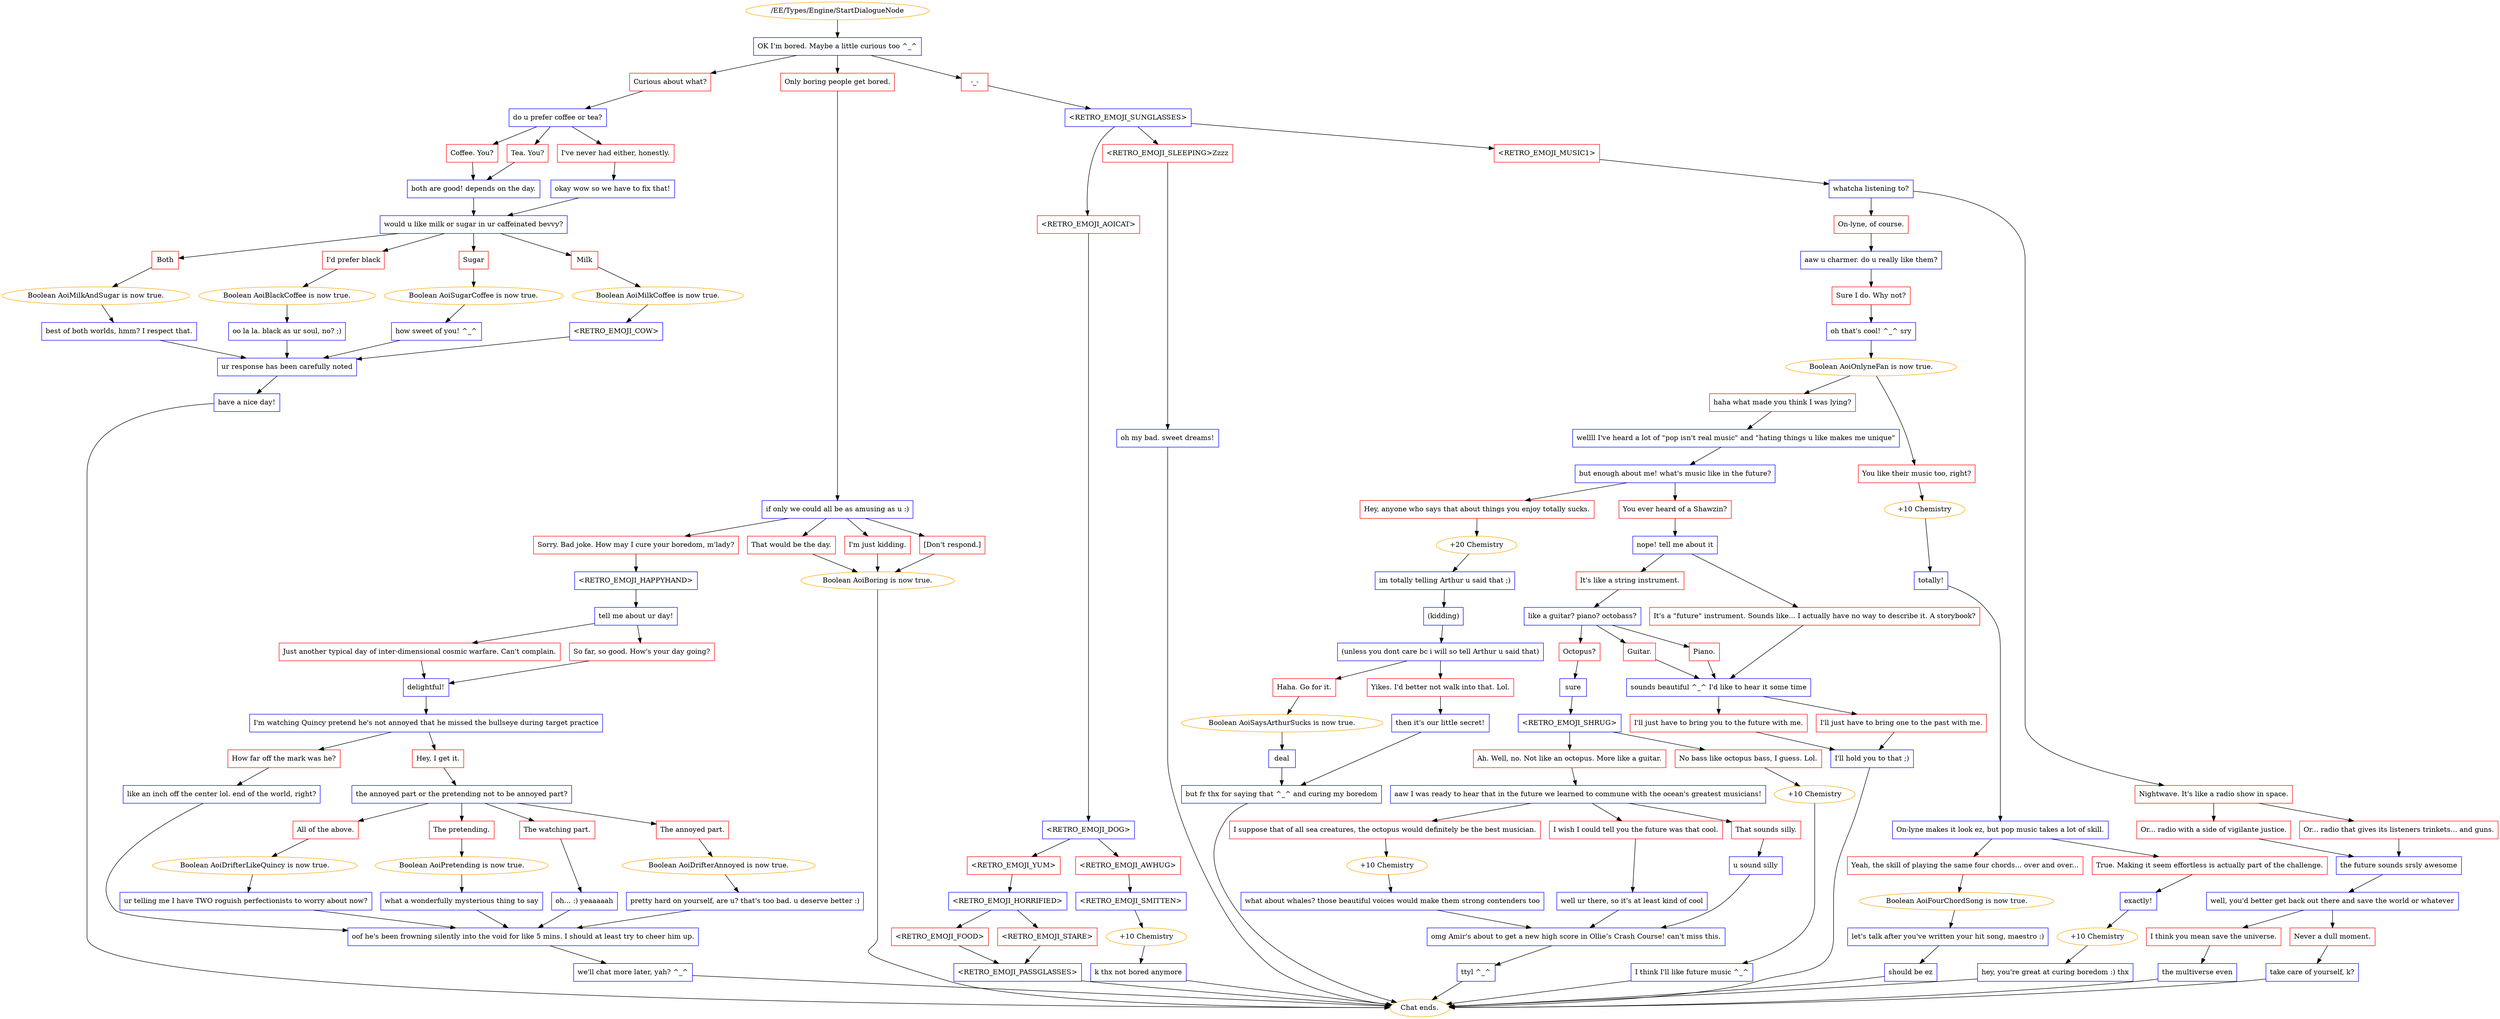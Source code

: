 digraph {
	4 [label="/EE/Types/Engine/StartDialogueNode",color=orange];
		4 -> 5;
	5 [label="OK I’m bored. Maybe a little curious too ^_^",shape=box,color=blue];
		5 -> 6;
		5 -> 7;
		5 -> 8;
	6 [label="Curious about what?",shape=box,color=red];
		6 -> 9;
	7 [label="Only boring people get bored.",shape=box,color=red];
		7 -> 10;
	8 [label="-_-",shape=box,color=red];
		8 -> 11;
	9 [label="do u prefer coffee or tea?",shape=box,color=blue];
		9 -> 12;
		9 -> 13;
		9 -> 14;
	10 [label="if only we could all be as amusing as u :)",shape=box,color=blue];
		10 -> 20;
		10 -> 17;
		10 -> 18;
		10 -> 19;
	11 [label="<RETRO_EMOJI_SUNGLASSES>",shape=box,color=blue];
		11 -> 25;
		11 -> 26;
		11 -> 27;
	12 [label="Coffee. You?",shape=box,color=red];
		12 -> 15;
	13 [label="Tea. You?",shape=box,color=red];
		13 -> 15;
	14 [label="I've never had either, honestly.",shape=box,color=red];
		14 -> 16;
	20 [label="Sorry. Bad joke. How may I cure your boredom, m'lady?",shape=box,color=red];
		20 -> 23;
	17 [label="That would be the day.",shape=box,color=red];
		17 -> 21;
	18 [label="I'm just kidding.",shape=box,color=red];
		18 -> 21;
	19 [label="[Don't respond.]",shape=box,color=red];
		19 -> 21;
	25 [label="<RETRO_EMOJI_AOICAT>",shape=box,color=red];
		25 -> 28;
	26 [label="<RETRO_EMOJI_SLEEPING>Zzzz",shape=box,color=red];
		26 -> 29;
	27 [label="<RETRO_EMOJI_MUSIC1>",shape=box,color=red];
		27 -> 30;
	15 [label="both are good! depends on the day.",shape=box,color=blue];
		15 -> 36;
	16 [label="okay wow so we have to fix that!",shape=box,color=blue];
		16 -> 36;
	23 [label="<RETRO_EMOJI_HAPPYHAND>",shape=box,color=blue];
		23 -> 24;
	21 [label="Boolean AoiBoring is now true.",color=orange];
		21 -> "Chat ends.";
	28 [label="<RETRO_EMOJI_DOG>",shape=box,color=blue];
		28 -> 32;
		28 -> 33;
	29 [label="oh my bad. sweet dreams!",shape=box,color=blue];
		29 -> "Chat ends.";
	30 [label="whatcha listening to?",shape=box,color=blue];
		30 -> 34;
		30 -> 35;
	36 [label="would u like milk or sugar in ur caffeinated bevvy?",shape=box,color=blue];
		36 -> 42;
		36 -> 43;
		36 -> 44;
		36 -> 45;
	24 [label="tell me about ur day!",shape=box,color=blue];
		24 -> 57;
		24 -> 58;
	"Chat ends." [color=orange];
	32 [label="<RETRO_EMOJI_YUM>",shape=box,color=red];
		32 -> 37;
	33 [label="<RETRO_EMOJI_AWHUG>",shape=box,color=red];
		33 -> 38;
	"Chat ends." [color=orange];
	34 [label="On-lyne, of course.",shape=box,color=red];
		34 -> 39;
	35 [label="Nightwave. It's like a radio show in space.",shape=box,color=red];
		35 -> 40;
		35 -> 41;
	42 [label="Both",shape=box,color=red];
		42 -> 46;
	43 [label="I'd prefer black",shape=box,color=red];
		43 -> 47;
	44 [label="Sugar",shape=box,color=red];
		44 -> 48;
	45 [label="Milk",shape=box,color=red];
		45 -> 49;
	57 [label="Just another typical day of inter-dimensional cosmic warfare. Can't complain.",shape=box,color=red];
		57 -> 59;
	58 [label="So far, so good. How's your day going?",shape=box,color=red];
		58 -> 59;
	37 [label="<RETRO_EMOJI_HORRIFIED>",shape=box,color=blue];
		37 -> 61;
		37 -> 62;
	38 [label="<RETRO_EMOJI_SMITTEN>",shape=box,color=blue];
		38 -> 65;
	39 [label="aaw u charmer. do u really like them?",shape=box,color=blue];
		39 -> 69;
	40 [label="Or... radio with a side of vigilante justice.",shape=box,color=red];
		40 -> 892;
	41 [label="Or... radio that gives its listeners trinkets... and guns.",shape=box,color=red];
		41 -> 892;
	46 [label="Boolean AoiMilkAndSugar is now true.",color=orange];
		46 -> 50;
	47 [label="Boolean AoiBlackCoffee is now true.",color=orange];
		47 -> 51;
	48 [label="Boolean AoiSugarCoffee is now true.",color=orange];
		48 -> 52;
	49 [label="Boolean AoiMilkCoffee is now true.",color=orange];
		49 -> 53;
	59 [label="delightful!",shape=box,color=blue];
		59 -> 60;
	61 [label="<RETRO_EMOJI_FOOD>",shape=box,color=red];
		61 -> 63;
	62 [label="<RETRO_EMOJI_STARE>",shape=box,color=red];
		62 -> 63;
	65 [label="+10 Chemistry",color=orange];
		65 -> 66;
	69 [label="Sure I do. Why not?",shape=box,color=red];
		69 -> 68;
	892 [label="the future sounds srsly awesome",shape=box,color=blue];
		892 -> 893;
	50 [label="best of both worlds, hmm? I respect that.",shape=box,color=blue];
		50 -> 54;
	51 [label="oo la la. black as ur soul, no? ;)",shape=box,color=blue];
		51 -> 54;
	52 [label="how sweet of you! ^_^",shape=box,color=blue];
		52 -> 54;
	53 [label="<RETRO_EMOJI_COW>",shape=box,color=blue];
		53 -> 54;
	60 [label="I'm watching Quincy pretend he's not annoyed that he missed the bullseye during target practice",shape=box,color=blue];
		60 -> 73;
		60 -> 74;
	63 [label="<RETRO_EMOJI_PASSGLASSES>",shape=box,color=blue];
		63 -> "Chat ends.";
	66 [label="k thx not bored anymore",shape=box,color=blue];
		66 -> "Chat ends.";
	68 [label="oh that's cool! ^_^ sry",shape=box,color=blue];
		68 -> 70;
	893 [label="well, you'd better get back out there and save the world or whatever",shape=box,color=blue];
		893 -> 894;
		893 -> 895;
	54 [label="ur response has been carefully noted",shape=box,color=blue];
		54 -> 55;
	73 [label="How far off the mark was he?",shape=box,color=red];
		73 -> 75;
	74 [label="Hey, I get it.",shape=box,color=red];
		74 -> 76;
	"Chat ends." [color=orange];
	"Chat ends." [color=orange];
	70 [label="Boolean AoiOnlyneFan is now true.",color=orange];
		70 -> 71;
		70 -> 72;
	894 [label="I think you mean save the universe.",shape=box,color=red];
		894 -> 896;
	895 [label="Never a dull moment.",shape=box,color=red];
		895 -> 897;
	55 [label="have a nice day!",shape=box,color=blue];
		55 -> "Chat ends.";
	75 [label="like an inch off the center lol. end of the world, right?",shape=box,color=blue];
		75 -> 88;
	76 [label="the annoyed part or the pretending not to be annoyed part?",shape=box,color=blue];
		76 -> 77;
		76 -> 78;
		76 -> 79;
		76 -> 80;
	71 [label="haha what made you think I was lying?",shape=box,color=red];
		71 -> 91;
	72 [label="You like their music too, right?",shape=box,color=red];
		72 -> 901;
	896 [label="the multiverse even",shape=box,color=blue];
		896 -> "Chat ends.";
	897 [label="take care of yourself, k?",shape=box,color=blue];
		897 -> "Chat ends.";
	"Chat ends." [color=orange];
	88 [label="oof he's been frowning silently into the void for like 5 mins. I should at least try to cheer him up.",shape=box,color=blue];
		88 -> 89;
	77 [label="All of the above.",shape=box,color=red];
		77 -> 81;
	78 [label="The pretending.",shape=box,color=red];
		78 -> 82;
	79 [label="The watching part.",shape=box,color=red];
		79 -> 86;
	80 [label="The annoyed part.",shape=box,color=red];
		80 -> 83;
	91 [label="wellll I've heard a lot of \"pop isn't real music\" and \"hating things u like makes me unique\"",shape=box,color=blue];
		91 -> 92;
	901 [label="+10 Chemistry",color=orange];
		901 -> 900;
	"Chat ends." [color=orange];
	"Chat ends." [color=orange];
	89 [label="we'll chat more later, yah? ^_^",shape=box,color=blue];
		89 -> "Chat ends.";
	81 [label="Boolean AoiDrifterLikeQuincy is now true.",color=orange];
		81 -> 84;
	82 [label="Boolean AoiPretending is now true.",color=orange];
		82 -> 85;
	86 [label="oh... :) yeaaaaah",shape=box,color=blue];
		86 -> 88;
	83 [label="Boolean AoiDrifterAnnoyed is now true.",color=orange];
		83 -> 87;
	92 [label="but enough about me! what's music like in the future?",shape=box,color=blue];
		92 -> 94;
		92 -> 95;
	900 [label="totally!",shape=box,color=blue];
		900 -> 902;
	"Chat ends." [color=orange];
	84 [label="ur telling me I have TWO roguish perfectionists to worry about now?",shape=box,color=blue];
		84 -> 88;
	85 [label="what a wonderfully mysterious thing to say",shape=box,color=blue];
		85 -> 88;
	87 [label="pretty hard on yourself, are u? that's too bad. u deserve better :)",shape=box,color=blue];
		87 -> 88;
	94 [label="Hey, anyone who says that about things you enjoy totally sucks.",shape=box,color=red];
		94 -> 97;
	95 [label="You ever heard of a Shawzin?",shape=box,color=red];
		95 -> 96;
	902 [label="On-lyne makes it look ez, but pop music takes a lot of skill.",shape=box,color=blue];
		902 -> 903;
		902 -> 904;
	97 [label="+20 Chemistry",color=orange];
		97 -> 93;
	96 [label="nope! tell me about it",shape=box,color=blue];
		96 -> 98;
		96 -> 99;
	903 [label="Yeah, the skill of playing the same four chords... over and over...",shape=box,color=red];
		903 -> 906;
	904 [label="True. Making it seem effortless is actually part of the challenge.",shape=box,color=red];
		904 -> 905;
	93 [label="im totally telling Arthur u said that ;)",shape=box,color=blue];
		93 -> 100;
	98 [label="It's like a string instrument.",shape=box,color=red];
		98 -> 109;
	99 [label="It's a \"future\" instrument. Sounds like... I actually have no way to describe it. A storybook?",shape=box,color=red];
		99 -> 113;
	906 [label="Boolean AoiFourChordSong is now true.",color=orange];
		906 -> 907;
	905 [label="exactly!",shape=box,color=blue];
		905 -> 910;
	100 [label="(kidding)",shape=box,color=blue];
		100 -> 101;
	109 [label="like a guitar? piano? octobass?",shape=box,color=blue];
		109 -> 110;
		109 -> 111;
		109 -> 112;
	113 [label="sounds beautiful ^_^ I'd like to hear it some time",shape=box,color=blue];
		113 -> 116;
		113 -> 117;
	907 [label="let's talk after you've written your hit song, maestro :)",shape=box,color=blue];
		907 -> 908;
	910 [label="+10 Chemistry",color=orange];
		910 -> 911;
	101 [label="(unless you dont care bc i will so tell Arthur u said that)",shape=box,color=blue];
		101 -> 102;
		101 -> 103;
	110 [label="Octopus?",shape=box,color=red];
		110 -> 114;
	111 [label="Guitar.",shape=box,color=red];
		111 -> 113;
	112 [label="Piano.",shape=box,color=red];
		112 -> 113;
	116 [label="I'll just have to bring you to the future with me.",shape=box,color=red];
		116 -> 118;
	117 [label="I'll just have to bring one to the past with me.",shape=box,color=red];
		117 -> 118;
	908 [label="should be ez",shape=box,color=blue];
		908 -> "Chat ends.";
	911 [label="hey, you're great at curing boredom :) thx",shape=box,color=blue];
		911 -> "Chat ends.";
	102 [label="Haha. Go for it.",shape=box,color=red];
		102 -> 104;
	103 [label="Yikes. I'd better not walk into that. Lol.",shape=box,color=red];
		103 -> 106;
	114 [label="sure",shape=box,color=blue];
		114 -> 115;
	118 [label="I'll hold you to that ;)",shape=box,color=blue];
		118 -> "Chat ends.";
	"Chat ends." [color=orange];
	"Chat ends." [color=orange];
	104 [label="Boolean AoiSaysArthurSucks is now true.",color=orange];
		104 -> 105;
	106 [label="then it's our little secret!",shape=box,color=blue];
		106 -> 107;
	115 [label="<RETRO_EMOJI_SHRUG>",shape=box,color=blue];
		115 -> 120;
		115 -> 121;
	"Chat ends." [color=orange];
	105 [label="deal",shape=box,color=blue];
		105 -> 107;
	107 [label="but fr thx for saying that ^_^ and curing my boredom",shape=box,color=blue];
		107 -> "Chat ends.";
	120 [label="Ah. Well, no. Not like an octopus. More like a guitar.",shape=box,color=red];
		120 -> 122;
	121 [label="No bass like octopus bass, I guess. Lol.",shape=box,color=red];
		121 -> 124;
	"Chat ends." [color=orange];
	122 [label="aaw I was ready to hear that in the future we learned to commune with the ocean's greatest musicians!",shape=box,color=blue];
		122 -> 126;
		122 -> 128;
		122 -> 127;
	124 [label="+10 Chemistry",color=orange];
		124 -> 123;
	126 [label="I suppose that of all sea creatures, the octopus would definitely be the best musician.",shape=box,color=red];
		126 -> 132;
	128 [label="I wish I could tell you the future was that cool.",shape=box,color=red];
		128 -> 130;
	127 [label="That sounds silly.",shape=box,color=red];
		127 -> 131;
	123 [label="I think I'll like future music ^_^",shape=box,color=blue];
		123 -> "Chat ends.";
	132 [label="+10 Chemistry",color=orange];
		132 -> 129;
	130 [label="well ur there, so it's at least kind of cool",shape=box,color=blue];
		130 -> 133;
	131 [label="u sound silly",shape=box,color=blue];
		131 -> 133;
	"Chat ends." [color=orange];
	129 [label="what about whales? those beautiful voices would make them strong contenders too",shape=box,color=blue];
		129 -> 133;
	133 [label="omg Amir's about to get a new high score in Ollie’s Crash Course! can't miss this.",shape=box,color=blue];
		133 -> 134;
	134 [label="ttyl ^_^",shape=box,color=blue];
		134 -> "Chat ends.";
	"Chat ends." [color=orange];
}